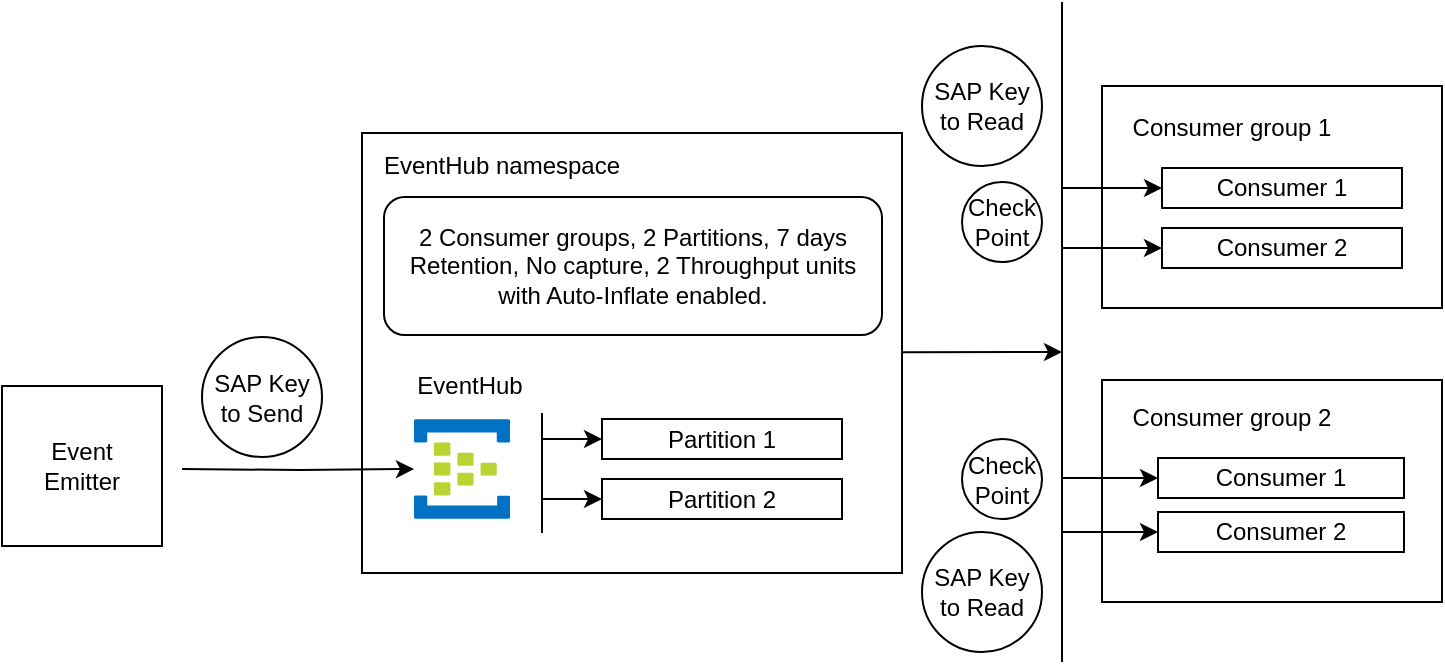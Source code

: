 <mxfile version="12.1.3" pages="1"><diagram id="6ijvlWQE9-RGH_gus3Hl" name="Page-1"><mxGraphModel dx="1173" dy="502" grid="1" gridSize="10" guides="1" tooltips="1" connect="1" arrows="1" fold="1" page="1" pageScale="1" pageWidth="850" pageHeight="1100" math="0" shadow="0"><root><mxCell id="0"/><mxCell id="1" parent="0"/><mxCell id="D76hfuNAcNQgCj0dAUFA-32" value="" style="rounded=0;whiteSpace=wrap;html=1;" vertex="1" parent="1"><mxGeometry x="590" y="239" width="170" height="111" as="geometry"/></mxCell><mxCell id="D76hfuNAcNQgCj0dAUFA-31" value="" style="rounded=0;whiteSpace=wrap;html=1;" vertex="1" parent="1"><mxGeometry x="590" y="92" width="170" height="111" as="geometry"/></mxCell><mxCell id="D76hfuNAcNQgCj0dAUFA-14" value="" style="rounded=0;whiteSpace=wrap;html=1;" vertex="1" parent="1"><mxGeometry x="220" y="115.5" width="270" height="220" as="geometry"/></mxCell><mxCell id="D76hfuNAcNQgCj0dAUFA-1" value="" style="aspect=fixed;html=1;points=[];align=center;image;fontSize=12;image=img/lib/mscae/Event_Hubs.svg;" vertex="1" parent="1"><mxGeometry x="246" y="258.5" width="48" height="50" as="geometry"/></mxCell><mxCell id="D76hfuNAcNQgCj0dAUFA-2" value="&lt;font style=&quot;font-size: 12px&quot;&gt;EventHub namespace&lt;/font&gt;" style="text;html=1;strokeColor=none;fillColor=none;align=center;verticalAlign=middle;whiteSpace=wrap;rounded=0;" vertex="1" parent="1"><mxGeometry x="160" y="117" width="260" height="30" as="geometry"/></mxCell><mxCell id="D76hfuNAcNQgCj0dAUFA-3" value="EventHub" style="text;html=1;strokeColor=none;fillColor=none;align=center;verticalAlign=middle;whiteSpace=wrap;rounded=0;" vertex="1" parent="1"><mxGeometry x="254" y="232" width="40" height="20" as="geometry"/></mxCell><mxCell id="D76hfuNAcNQgCj0dAUFA-4" value="Partition 1" style="rounded=0;whiteSpace=wrap;html=1;" vertex="1" parent="1"><mxGeometry x="340" y="258.5" width="120" height="20" as="geometry"/></mxCell><mxCell id="D76hfuNAcNQgCj0dAUFA-5" value="Partition 2" style="rounded=0;whiteSpace=wrap;html=1;" vertex="1" parent="1"><mxGeometry x="340" y="288.5" width="120" height="20" as="geometry"/></mxCell><mxCell id="D76hfuNAcNQgCj0dAUFA-11" value="" style="edgeStyle=orthogonalEdgeStyle;rounded=0;orthogonalLoop=1;jettySize=auto;html=1;" edge="1" parent="1" target="D76hfuNAcNQgCj0dAUFA-1"><mxGeometry relative="1" as="geometry"><mxPoint x="130" y="283.5" as="sourcePoint"/></mxGeometry></mxCell><mxCell id="D76hfuNAcNQgCj0dAUFA-8" value="&lt;div&gt;Event &lt;br&gt;&lt;/div&gt;&lt;div&gt;Emitter&lt;br&gt;&lt;/div&gt;" style="whiteSpace=wrap;html=1;aspect=fixed;" vertex="1" parent="1"><mxGeometry x="40" y="242" width="80" height="80" as="geometry"/></mxCell><mxCell id="D76hfuNAcNQgCj0dAUFA-15" value="" style="endArrow=none;html=1;" edge="1" parent="1"><mxGeometry width="50" height="50" relative="1" as="geometry"><mxPoint x="310" y="315.5" as="sourcePoint"/><mxPoint x="310" y="255.5" as="targetPoint"/></mxGeometry></mxCell><mxCell id="D76hfuNAcNQgCj0dAUFA-18" value="" style="endArrow=classic;html=1;entryX=0;entryY=0.5;entryDx=0;entryDy=0;" edge="1" parent="1" target="D76hfuNAcNQgCj0dAUFA-4"><mxGeometry width="50" height="50" relative="1" as="geometry"><mxPoint x="310" y="268.5" as="sourcePoint"/><mxPoint x="370" y="182" as="targetPoint"/></mxGeometry></mxCell><mxCell id="D76hfuNAcNQgCj0dAUFA-22" value="Consumer 1" style="rounded=0;whiteSpace=wrap;html=1;" vertex="1" parent="1"><mxGeometry x="620" y="133" width="120" height="20" as="geometry"/></mxCell><mxCell id="D76hfuNAcNQgCj0dAUFA-23" value="Consumer 2" style="rounded=0;whiteSpace=wrap;html=1;" vertex="1" parent="1"><mxGeometry x="620" y="163" width="120" height="20" as="geometry"/></mxCell><mxCell id="D76hfuNAcNQgCj0dAUFA-26" value="Consumer 2" style="rounded=0;whiteSpace=wrap;html=1;" vertex="1" parent="1"><mxGeometry x="618" y="305" width="123" height="20" as="geometry"/></mxCell><mxCell id="D76hfuNAcNQgCj0dAUFA-29" value="Consumer 1" style="rounded=0;whiteSpace=wrap;html=1;" vertex="1" parent="1"><mxGeometry x="618" y="278" width="123" height="20" as="geometry"/></mxCell><mxCell id="D76hfuNAcNQgCj0dAUFA-34" value="" style="endArrow=none;html=1;" edge="1" parent="1"><mxGeometry width="50" height="50" relative="1" as="geometry"><mxPoint x="570" y="380" as="sourcePoint"/><mxPoint x="570" y="50" as="targetPoint"/></mxGeometry></mxCell><mxCell id="D76hfuNAcNQgCj0dAUFA-35" value="" style="endArrow=classic;html=1;entryX=0;entryY=0.5;entryDx=0;entryDy=0;" edge="1" parent="1" target="D76hfuNAcNQgCj0dAUFA-22"><mxGeometry width="50" height="50" relative="1" as="geometry"><mxPoint x="570" y="143" as="sourcePoint"/><mxPoint x="560" y="180" as="targetPoint"/></mxGeometry></mxCell><mxCell id="D76hfuNAcNQgCj0dAUFA-36" value="" style="endArrow=classic;html=1;entryX=0;entryY=0.5;entryDx=0;entryDy=0;" edge="1" parent="1" target="D76hfuNAcNQgCj0dAUFA-23"><mxGeometry width="50" height="50" relative="1" as="geometry"><mxPoint x="570" y="173" as="sourcePoint"/><mxPoint x="630" y="100" as="targetPoint"/></mxGeometry></mxCell><mxCell id="D76hfuNAcNQgCj0dAUFA-39" value="Consumer group 1" style="text;html=1;strokeColor=none;fillColor=none;align=center;verticalAlign=middle;whiteSpace=wrap;rounded=0;" vertex="1" parent="1"><mxGeometry x="590" y="103" width="130" height="20" as="geometry"/></mxCell><mxCell id="D76hfuNAcNQgCj0dAUFA-41" value="Consumer group 2" style="text;html=1;strokeColor=none;fillColor=none;align=center;verticalAlign=middle;whiteSpace=wrap;rounded=0;" vertex="1" parent="1"><mxGeometry x="600" y="248" width="110" height="20" as="geometry"/></mxCell><mxCell id="D76hfuNAcNQgCj0dAUFA-42" value="" style="endArrow=classic;html=1;entryX=0;entryY=0.5;entryDx=0;entryDy=0;" edge="1" parent="1" target="D76hfuNAcNQgCj0dAUFA-29"><mxGeometry width="50" height="50" relative="1" as="geometry"><mxPoint x="570" y="288" as="sourcePoint"/><mxPoint x="90" y="420" as="targetPoint"/></mxGeometry></mxCell><mxCell id="D76hfuNAcNQgCj0dAUFA-43" value="" style="endArrow=classic;html=1;entryX=0;entryY=0.5;entryDx=0;entryDy=0;" edge="1" parent="1" target="D76hfuNAcNQgCj0dAUFA-26"><mxGeometry width="50" height="50" relative="1" as="geometry"><mxPoint x="570" y="315" as="sourcePoint"/><mxPoint x="420" y="350" as="targetPoint"/></mxGeometry></mxCell><mxCell id="D76hfuNAcNQgCj0dAUFA-53" value="" style="endArrow=classic;html=1;" edge="1" parent="1" source="D76hfuNAcNQgCj0dAUFA-14"><mxGeometry width="50" height="50" relative="1" as="geometry"><mxPoint x="530" y="282.5" as="sourcePoint"/><mxPoint x="570" y="225" as="targetPoint"/></mxGeometry></mxCell><mxCell id="D76hfuNAcNQgCj0dAUFA-58" value="" style="endArrow=classic;html=1;entryX=0;entryY=0.5;entryDx=0;entryDy=0;" edge="1" parent="1" target="D76hfuNAcNQgCj0dAUFA-5"><mxGeometry width="50" height="50" relative="1" as="geometry"><mxPoint x="310" y="298.5" as="sourcePoint"/><mxPoint x="340" y="279.5" as="targetPoint"/></mxGeometry></mxCell><mxCell id="D76hfuNAcNQgCj0dAUFA-60" value="&lt;div&gt;&lt;br&gt;&lt;/div&gt;&lt;div&gt;&lt;br&gt;&lt;/div&gt;&lt;div&gt;SAP Key&lt;/div&gt;&lt;div&gt;to Send&lt;br&gt;&lt;/div&gt;&lt;div&gt;&lt;br&gt;&lt;/div&gt;&lt;div&gt;&lt;br&gt;&lt;/div&gt;" style="ellipse;whiteSpace=wrap;html=1;aspect=fixed;" vertex="1" parent="1"><mxGeometry x="140" y="217.5" width="60" height="60" as="geometry"/></mxCell><mxCell id="D76hfuNAcNQgCj0dAUFA-63" value="2 Consumer groups, 2 Partitions, 7 days Retention, No capture, 2 Throughput units with Auto-Inflate enabled." style="rounded=1;whiteSpace=wrap;html=1;" vertex="1" parent="1"><mxGeometry x="231" y="147.5" width="249" height="69" as="geometry"/></mxCell><mxCell id="D76hfuNAcNQgCj0dAUFA-64" value="&lt;div&gt;Check&lt;/div&gt;&lt;div&gt;Point&lt;br&gt;&lt;/div&gt;" style="ellipse;whiteSpace=wrap;html=1;aspect=fixed;" vertex="1" parent="1"><mxGeometry x="520" y="268.5" width="40" height="40" as="geometry"/></mxCell><mxCell id="D76hfuNAcNQgCj0dAUFA-65" value="&lt;div&gt;Check&lt;/div&gt;&lt;div&gt;Point&lt;/div&gt;" style="ellipse;whiteSpace=wrap;html=1;aspect=fixed;" vertex="1" parent="1"><mxGeometry x="520" y="140" width="40" height="40" as="geometry"/></mxCell><mxCell id="D76hfuNAcNQgCj0dAUFA-67" value="&lt;div&gt;SAP Key&lt;br&gt;&lt;/div&gt;&lt;div&gt;to Read&lt;br&gt;&lt;/div&gt;" style="ellipse;whiteSpace=wrap;html=1;aspect=fixed;" vertex="1" parent="1"><mxGeometry x="500" y="315" width="60" height="60" as="geometry"/></mxCell><mxCell id="D76hfuNAcNQgCj0dAUFA-68" value="&lt;div&gt;SAP Key&lt;br&gt;&lt;/div&gt;&lt;div&gt;to Read&lt;br&gt;&lt;/div&gt;" style="ellipse;whiteSpace=wrap;html=1;aspect=fixed;" vertex="1" parent="1"><mxGeometry x="500" y="72" width="60" height="60" as="geometry"/></mxCell></root></mxGraphModel></diagram></mxfile>